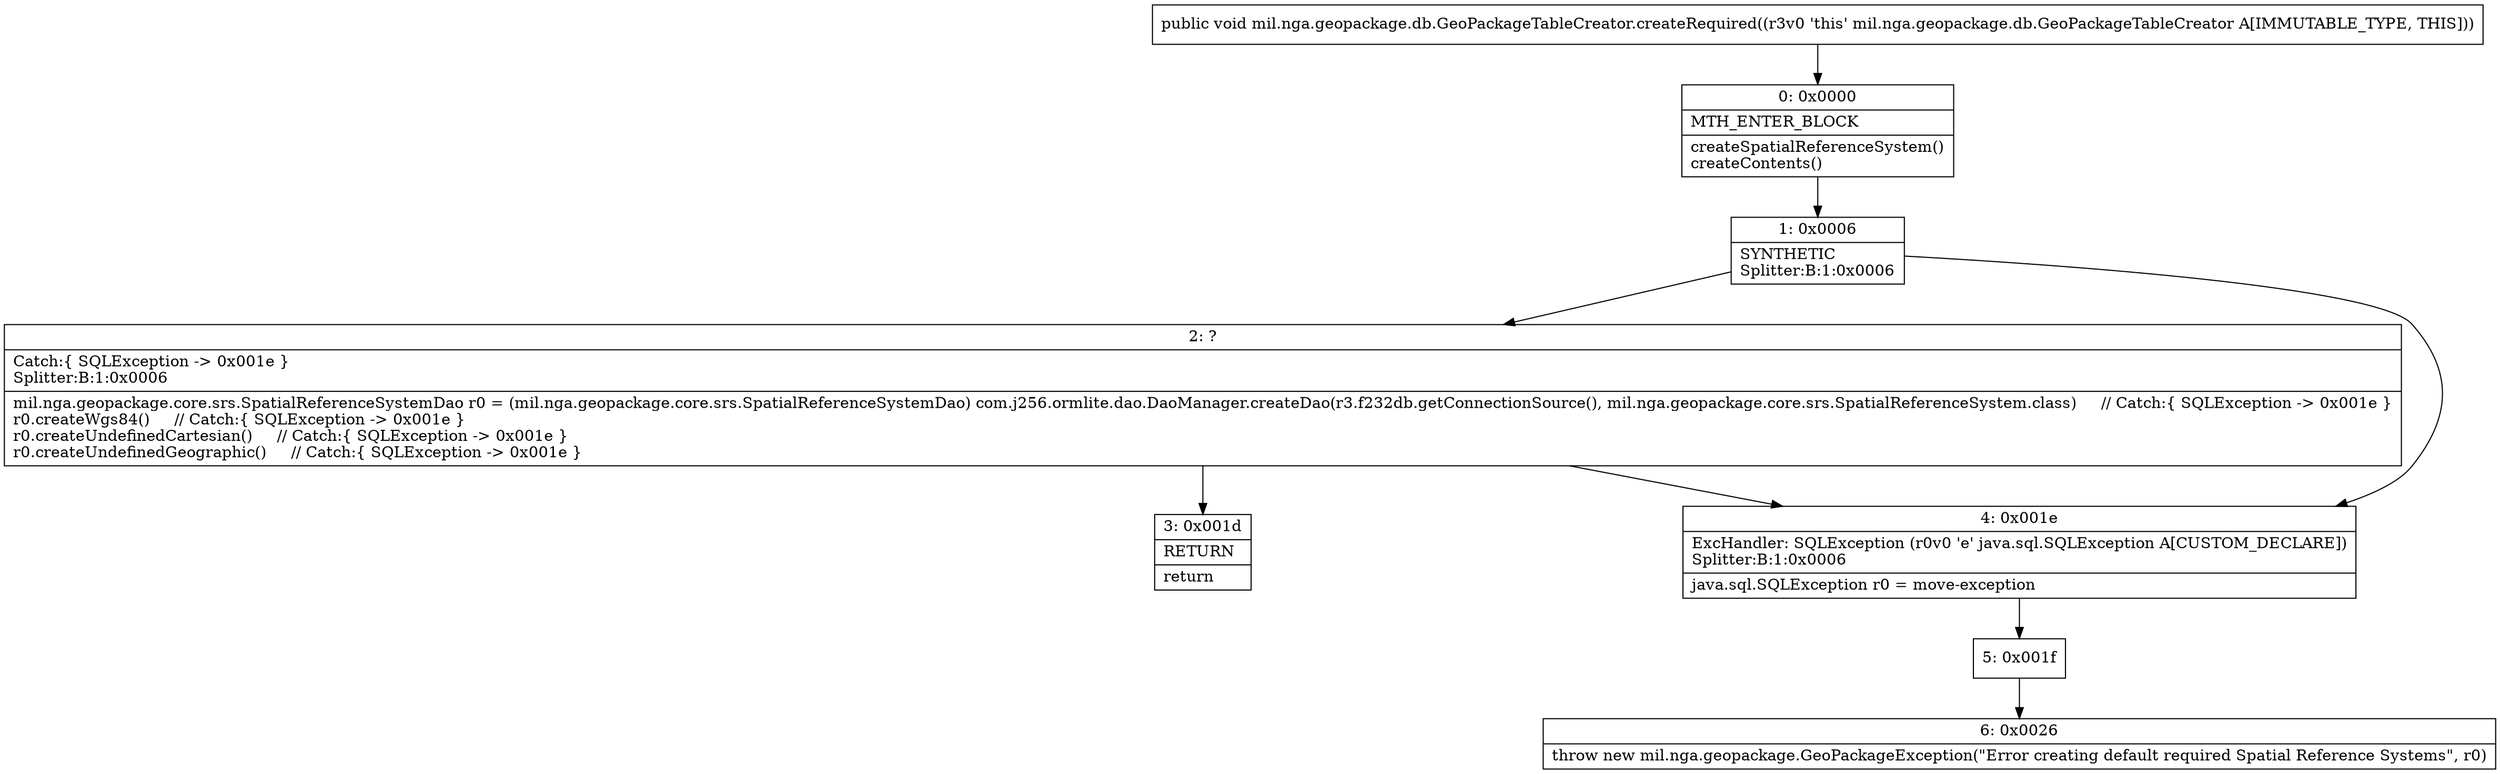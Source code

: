 digraph "CFG formil.nga.geopackage.db.GeoPackageTableCreator.createRequired()V" {
Node_0 [shape=record,label="{0\:\ 0x0000|MTH_ENTER_BLOCK\l|createSpatialReferenceSystem()\lcreateContents()\l}"];
Node_1 [shape=record,label="{1\:\ 0x0006|SYNTHETIC\lSplitter:B:1:0x0006\l}"];
Node_2 [shape=record,label="{2\:\ ?|Catch:\{ SQLException \-\> 0x001e \}\lSplitter:B:1:0x0006\l|mil.nga.geopackage.core.srs.SpatialReferenceSystemDao r0 = (mil.nga.geopackage.core.srs.SpatialReferenceSystemDao) com.j256.ormlite.dao.DaoManager.createDao(r3.f232db.getConnectionSource(), mil.nga.geopackage.core.srs.SpatialReferenceSystem.class)     \/\/ Catch:\{ SQLException \-\> 0x001e \}\lr0.createWgs84()     \/\/ Catch:\{ SQLException \-\> 0x001e \}\lr0.createUndefinedCartesian()     \/\/ Catch:\{ SQLException \-\> 0x001e \}\lr0.createUndefinedGeographic()     \/\/ Catch:\{ SQLException \-\> 0x001e \}\l}"];
Node_3 [shape=record,label="{3\:\ 0x001d|RETURN\l|return\l}"];
Node_4 [shape=record,label="{4\:\ 0x001e|ExcHandler: SQLException (r0v0 'e' java.sql.SQLException A[CUSTOM_DECLARE])\lSplitter:B:1:0x0006\l|java.sql.SQLException r0 = move\-exception\l}"];
Node_5 [shape=record,label="{5\:\ 0x001f}"];
Node_6 [shape=record,label="{6\:\ 0x0026|throw new mil.nga.geopackage.GeoPackageException(\"Error creating default required Spatial Reference Systems\", r0)\l}"];
MethodNode[shape=record,label="{public void mil.nga.geopackage.db.GeoPackageTableCreator.createRequired((r3v0 'this' mil.nga.geopackage.db.GeoPackageTableCreator A[IMMUTABLE_TYPE, THIS])) }"];
MethodNode -> Node_0;
Node_0 -> Node_1;
Node_1 -> Node_2;
Node_1 -> Node_4;
Node_2 -> Node_3;
Node_2 -> Node_4;
Node_4 -> Node_5;
Node_5 -> Node_6;
}

